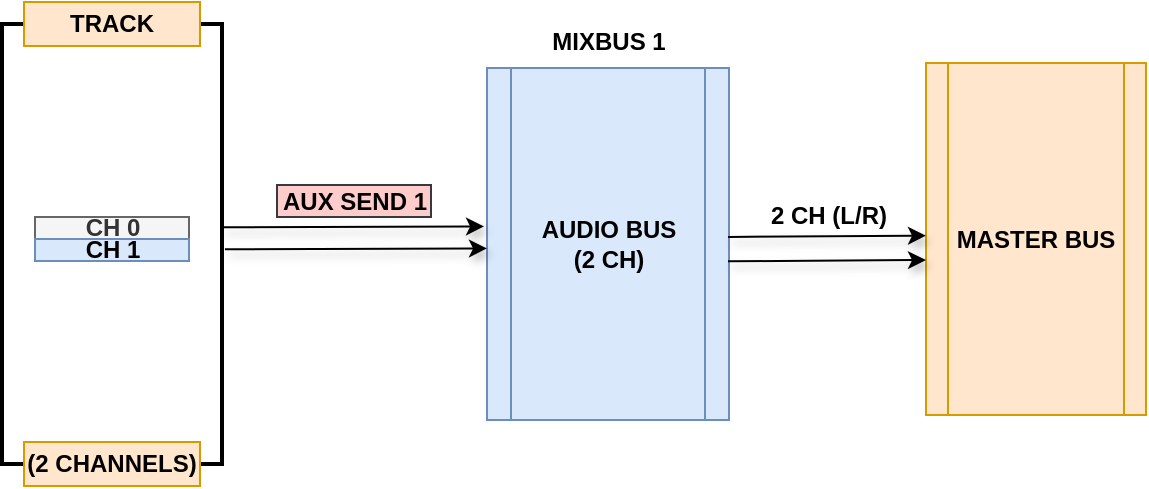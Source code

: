 <mxfile version="14.0.1" type="device"><diagram id="V03br5_8dw5gIZR1Cnkg" name="Page-1"><mxGraphModel dx="915" dy="729" grid="1" gridSize="11" guides="1" tooltips="1" connect="1" arrows="1" fold="1" page="1" pageScale="1" pageWidth="1100" pageHeight="850" math="0" shadow="0"><root><mxCell id="0"/><mxCell id="1" parent="0"/><mxCell id="QsDfuynZKd-EgO3k6V33-30" value="&lt;b&gt;AUDIO BUS&lt;br&gt;(2 CH)&lt;/b&gt;" style="shape=process;whiteSpace=wrap;html=1;backgroundOutline=1;fillColor=#dae8fc;strokeColor=#6c8ebf;" parent="1" vertex="1"><mxGeometry x="418.5" y="223" width="121" height="176" as="geometry"/></mxCell><mxCell id="QsDfuynZKd-EgO3k6V33-31" value="&lt;b&gt;MASTER BUS&lt;/b&gt;" style="shape=process;whiteSpace=wrap;html=1;backgroundOutline=1;fillColor=#ffe6cc;strokeColor=#d79b00;" parent="1" vertex="1"><mxGeometry x="638" y="220.5" width="110" height="176" as="geometry"/></mxCell><mxCell id="tTSGS9VskgyrnwpytvUf-31" value="&lt;b&gt;CH 0&lt;/b&gt;" style="rounded=0;whiteSpace=wrap;html=1;fillColor=#f5f5f5;strokeColor=#666666;fontColor=#333333;" parent="1" vertex="1"><mxGeometry x="192.5" y="297.5" width="77" height="11" as="geometry"/></mxCell><mxCell id="tTSGS9VskgyrnwpytvUf-32" value="&lt;b&gt;CH 1&lt;br&gt;&lt;/b&gt;" style="rounded=0;whiteSpace=wrap;html=1;fillColor=#dae8fc;strokeColor=#6c8ebf;" parent="1" vertex="1"><mxGeometry x="192.5" y="308.5" width="77" height="11" as="geometry"/></mxCell><mxCell id="tTSGS9VskgyrnwpytvUf-75" value="" style="strokeWidth=2;html=1;shape=mxgraph.flowchart.annotation_1;align=left;pointerEvents=1;labelBackgroundColor=none;fontColor=#000000;" parent="1" vertex="1"><mxGeometry x="176" y="201" width="22" height="220" as="geometry"/></mxCell><mxCell id="tTSGS9VskgyrnwpytvUf-76" value="" style="strokeWidth=2;html=1;shape=mxgraph.flowchart.annotation_1;align=left;pointerEvents=1;labelBackgroundColor=none;fontColor=#000000;rotation=-180;" parent="1" vertex="1"><mxGeometry x="264" y="201" width="22" height="220" as="geometry"/></mxCell><mxCell id="tTSGS9VskgyrnwpytvUf-77" value="&lt;b&gt;TRACK&lt;/b&gt;" style="rounded=0;whiteSpace=wrap;html=1;labelBackgroundColor=none;fillColor=#ffe6cc;strokeColor=#d79b00;" parent="1" vertex="1"><mxGeometry x="187" y="190" width="88" height="22" as="geometry"/></mxCell><mxCell id="tTSGS9VskgyrnwpytvUf-78" value="&lt;b&gt;(2 CHANNELS)&lt;/b&gt;" style="rounded=0;whiteSpace=wrap;html=1;labelBackgroundColor=none;fillColor=#ffe6cc;strokeColor=#d79b00;" parent="1" vertex="1"><mxGeometry x="187" y="410" width="88" height="22" as="geometry"/></mxCell><mxCell id="tTSGS9VskgyrnwpytvUf-114" value="&lt;b&gt;AUX SEND 1&lt;/b&gt;" style="rounded=0;whiteSpace=wrap;html=1;labelBackgroundColor=none;strokeColor=#36393d;fillColor=#ffcccc;" parent="1" vertex="1"><mxGeometry x="313.5" y="281.5" width="77" height="16" as="geometry"/></mxCell><mxCell id="tTSGS9VskgyrnwpytvUf-120" value="&lt;b&gt;MIXBUS&lt;/b&gt; &lt;b&gt;1&lt;/b&gt;" style="text;html=1;align=center;verticalAlign=middle;resizable=0;points=[];autosize=1;fontColor=#000000;" parent="1" vertex="1"><mxGeometry x="440.5" y="198.5" width="77" height="22" as="geometry"/></mxCell><mxCell id="S3dKvSmbcWa6TCbZuZFm-1" value="" style="endArrow=classic;html=1;shadow=1;strokeColor=#000000;fontColor=#000000;" parent="1" edge="1"><mxGeometry width="50" height="50" relative="1" as="geometry"><mxPoint x="539" y="319.62" as="sourcePoint"/><mxPoint x="638" y="319" as="targetPoint"/></mxGeometry></mxCell><mxCell id="S3dKvSmbcWa6TCbZuZFm-2" value="" style="endArrow=classic;html=1;shadow=1;fontColor=#000000;fillColor=none;" parent="1" edge="1"><mxGeometry width="50" height="50" relative="1" as="geometry"><mxPoint x="539" y="307.44" as="sourcePoint"/><mxPoint x="638" y="306.82" as="targetPoint"/></mxGeometry></mxCell><mxCell id="S3dKvSmbcWa6TCbZuZFm-3" value="&lt;b&gt;2 CH (L/R)&lt;/b&gt;" style="text;html=1;align=center;verticalAlign=middle;resizable=0;points=[];autosize=1;fontColor=#000000;" parent="1" vertex="1"><mxGeometry x="550" y="286" width="77" height="22" as="geometry"/></mxCell><mxCell id="jJi7XktNuXIzAsUapvCj-62" value="" style="endArrow=classic;html=1;shadow=1;fontColor=#000000;fillColor=none;entryX=-0.008;entryY=0.545;entryDx=0;entryDy=0;entryPerimeter=0;" parent="1" edge="1"><mxGeometry width="50" height="50" relative="1" as="geometry"><mxPoint x="287.47" y="313.66" as="sourcePoint"/><mxPoint x="418.502" y="313.21" as="targetPoint"/></mxGeometry></mxCell><mxCell id="jJi7XktNuXIzAsUapvCj-63" value="" style="endArrow=classic;html=1;shadow=1;fontColor=#000000;fillColor=none;entryX=-0.008;entryY=0.545;entryDx=0;entryDy=0;entryPerimeter=0;" parent="1" edge="1"><mxGeometry width="50" height="50" relative="1" as="geometry"><mxPoint x="286" y="302.66" as="sourcePoint"/><mxPoint x="417.032" y="302.21" as="targetPoint"/></mxGeometry></mxCell></root></mxGraphModel></diagram></mxfile>